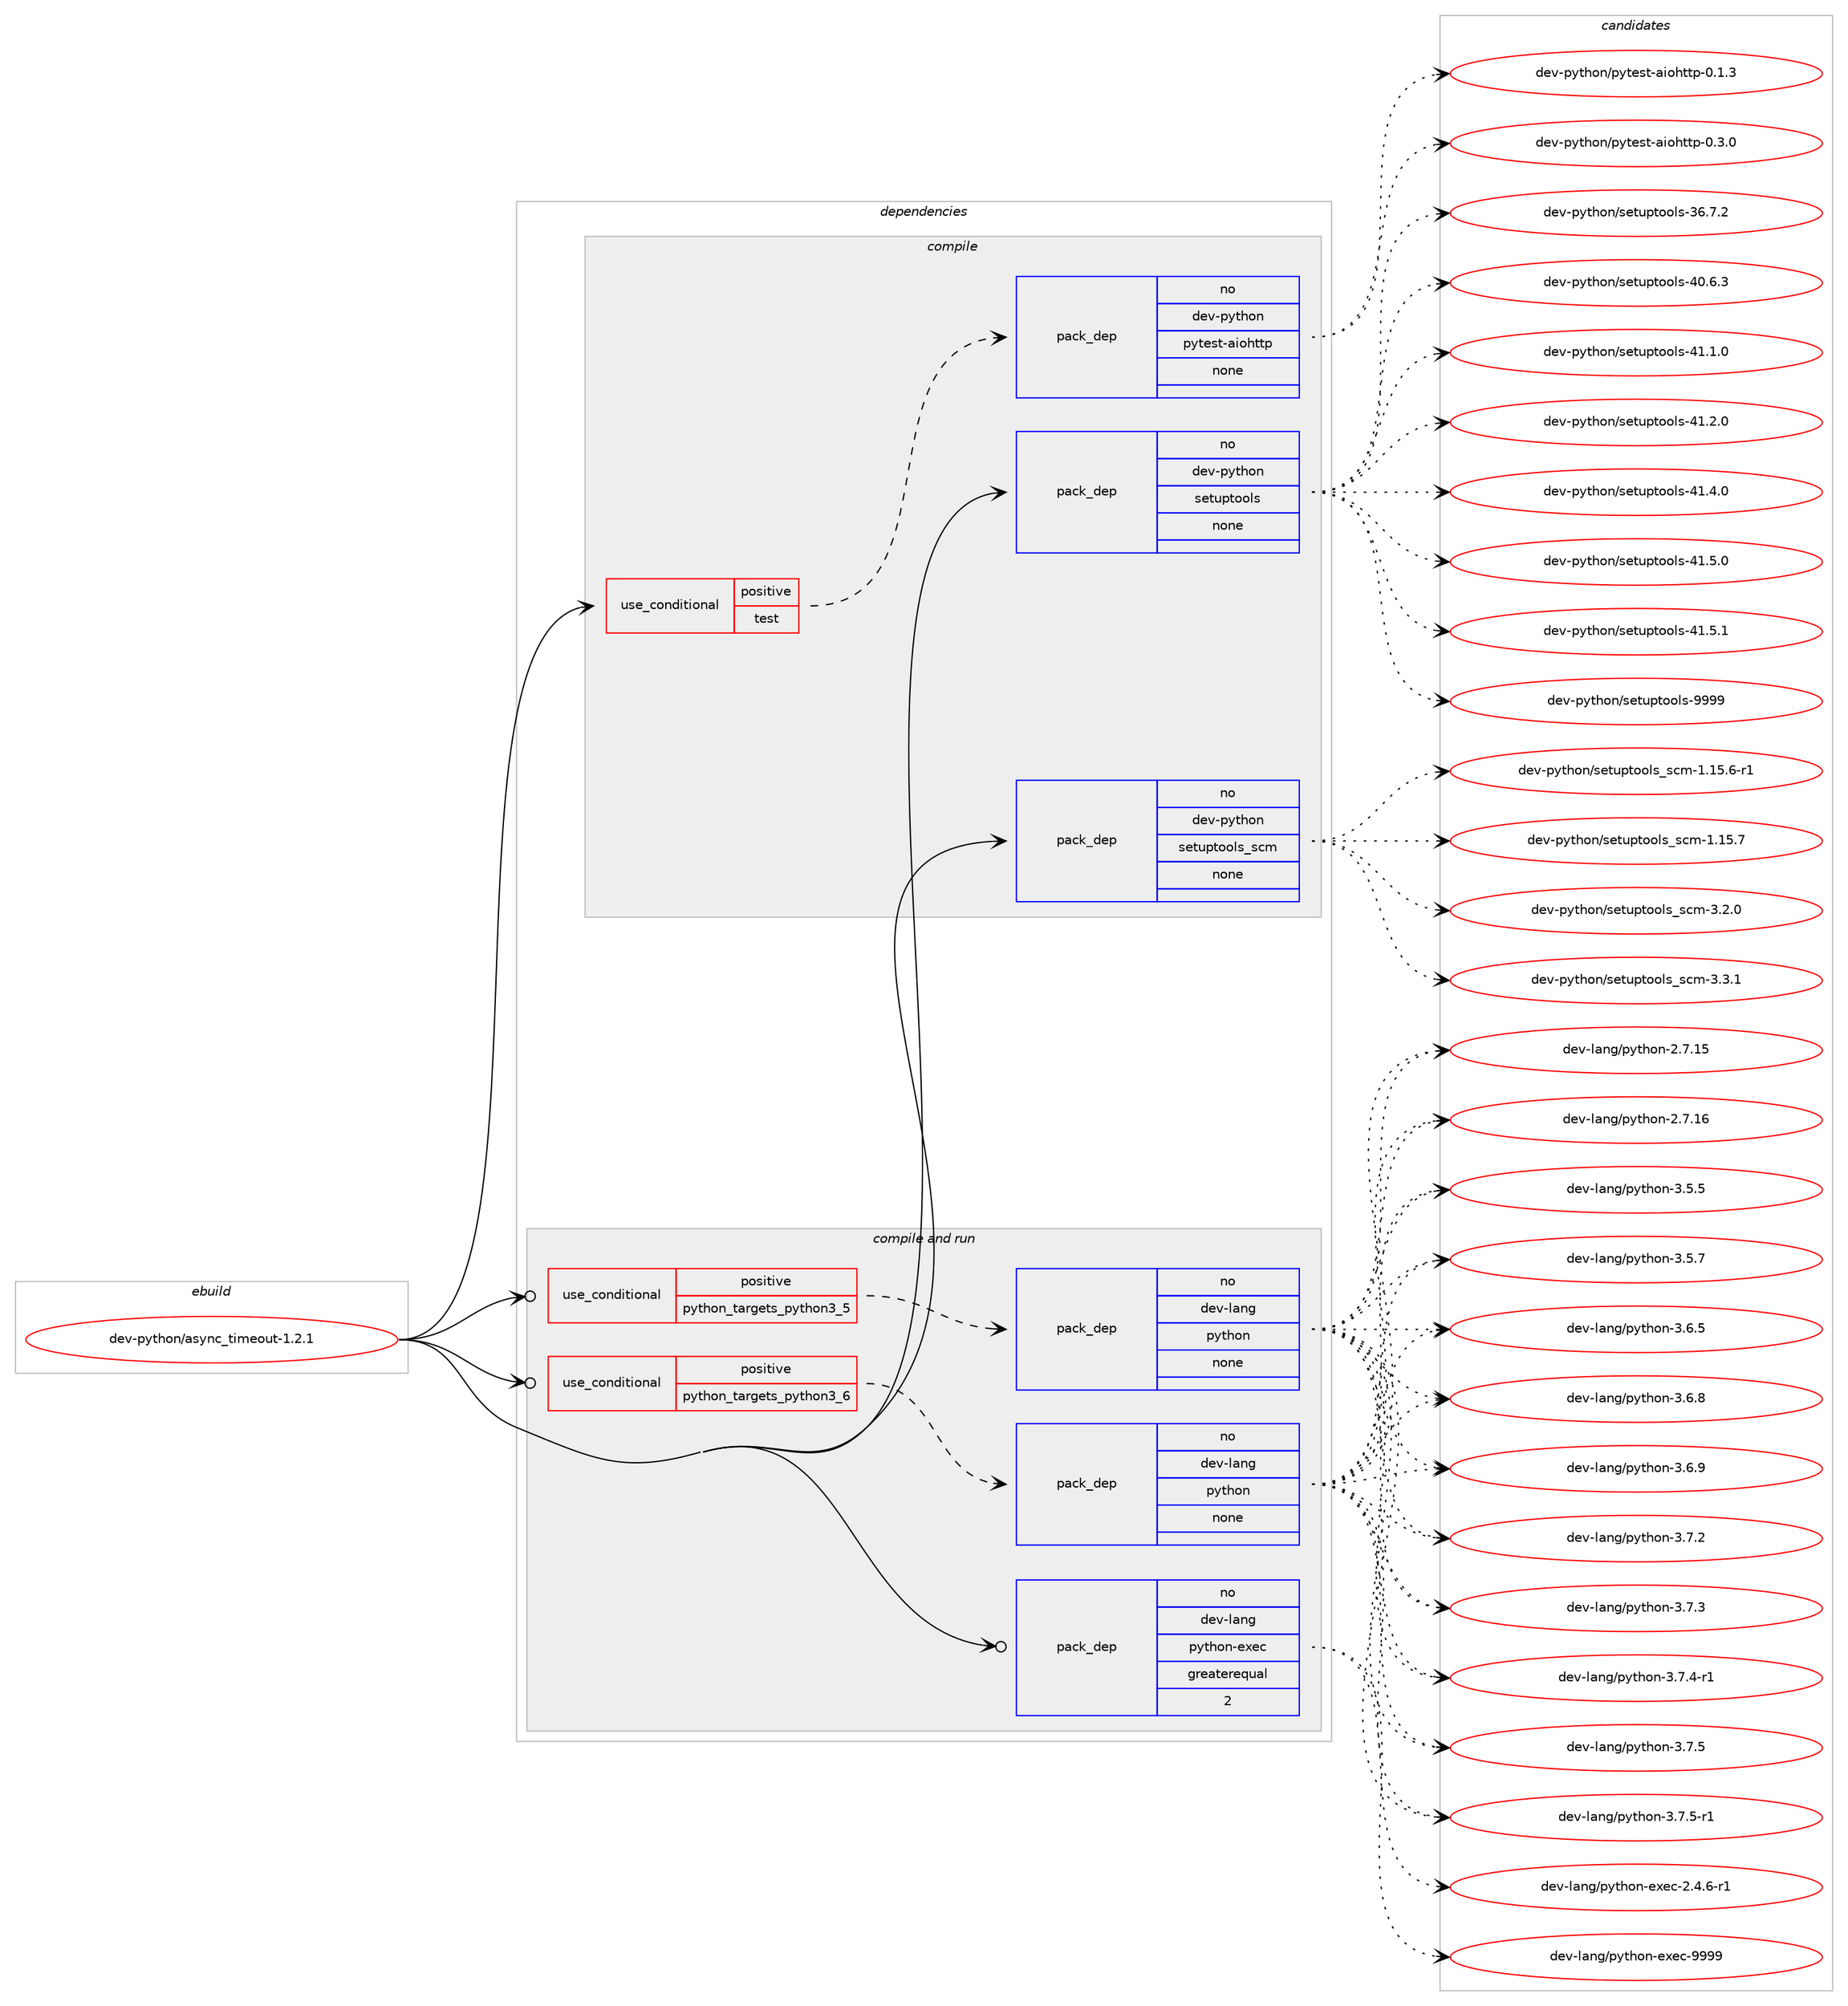digraph prolog {

# *************
# Graph options
# *************

newrank=true;
concentrate=true;
compound=true;
graph [rankdir=LR,fontname=Helvetica,fontsize=10,ranksep=1.5];#, ranksep=2.5, nodesep=0.2];
edge  [arrowhead=vee];
node  [fontname=Helvetica,fontsize=10];

# **********
# The ebuild
# **********

subgraph cluster_leftcol {
color=gray;
rank=same;
label=<<i>ebuild</i>>;
id [label="dev-python/async_timeout-1.2.1", color=red, width=4, href="../dev-python/async_timeout-1.2.1.svg"];
}

# ****************
# The dependencies
# ****************

subgraph cluster_midcol {
color=gray;
label=<<i>dependencies</i>>;
subgraph cluster_compile {
fillcolor="#eeeeee";
style=filled;
label=<<i>compile</i>>;
subgraph cond136403 {
dependency595112 [label=<<TABLE BORDER="0" CELLBORDER="1" CELLSPACING="0" CELLPADDING="4"><TR><TD ROWSPAN="3" CELLPADDING="10">use_conditional</TD></TR><TR><TD>positive</TD></TR><TR><TD>test</TD></TR></TABLE>>, shape=none, color=red];
subgraph pack446937 {
dependency595113 [label=<<TABLE BORDER="0" CELLBORDER="1" CELLSPACING="0" CELLPADDING="4" WIDTH="220"><TR><TD ROWSPAN="6" CELLPADDING="30">pack_dep</TD></TR><TR><TD WIDTH="110">no</TD></TR><TR><TD>dev-python</TD></TR><TR><TD>pytest-aiohttp</TD></TR><TR><TD>none</TD></TR><TR><TD></TD></TR></TABLE>>, shape=none, color=blue];
}
dependency595112:e -> dependency595113:w [weight=20,style="dashed",arrowhead="vee"];
}
id:e -> dependency595112:w [weight=20,style="solid",arrowhead="vee"];
subgraph pack446938 {
dependency595114 [label=<<TABLE BORDER="0" CELLBORDER="1" CELLSPACING="0" CELLPADDING="4" WIDTH="220"><TR><TD ROWSPAN="6" CELLPADDING="30">pack_dep</TD></TR><TR><TD WIDTH="110">no</TD></TR><TR><TD>dev-python</TD></TR><TR><TD>setuptools</TD></TR><TR><TD>none</TD></TR><TR><TD></TD></TR></TABLE>>, shape=none, color=blue];
}
id:e -> dependency595114:w [weight=20,style="solid",arrowhead="vee"];
subgraph pack446939 {
dependency595115 [label=<<TABLE BORDER="0" CELLBORDER="1" CELLSPACING="0" CELLPADDING="4" WIDTH="220"><TR><TD ROWSPAN="6" CELLPADDING="30">pack_dep</TD></TR><TR><TD WIDTH="110">no</TD></TR><TR><TD>dev-python</TD></TR><TR><TD>setuptools_scm</TD></TR><TR><TD>none</TD></TR><TR><TD></TD></TR></TABLE>>, shape=none, color=blue];
}
id:e -> dependency595115:w [weight=20,style="solid",arrowhead="vee"];
}
subgraph cluster_compileandrun {
fillcolor="#eeeeee";
style=filled;
label=<<i>compile and run</i>>;
subgraph cond136404 {
dependency595116 [label=<<TABLE BORDER="0" CELLBORDER="1" CELLSPACING="0" CELLPADDING="4"><TR><TD ROWSPAN="3" CELLPADDING="10">use_conditional</TD></TR><TR><TD>positive</TD></TR><TR><TD>python_targets_python3_5</TD></TR></TABLE>>, shape=none, color=red];
subgraph pack446940 {
dependency595117 [label=<<TABLE BORDER="0" CELLBORDER="1" CELLSPACING="0" CELLPADDING="4" WIDTH="220"><TR><TD ROWSPAN="6" CELLPADDING="30">pack_dep</TD></TR><TR><TD WIDTH="110">no</TD></TR><TR><TD>dev-lang</TD></TR><TR><TD>python</TD></TR><TR><TD>none</TD></TR><TR><TD></TD></TR></TABLE>>, shape=none, color=blue];
}
dependency595116:e -> dependency595117:w [weight=20,style="dashed",arrowhead="vee"];
}
id:e -> dependency595116:w [weight=20,style="solid",arrowhead="odotvee"];
subgraph cond136405 {
dependency595118 [label=<<TABLE BORDER="0" CELLBORDER="1" CELLSPACING="0" CELLPADDING="4"><TR><TD ROWSPAN="3" CELLPADDING="10">use_conditional</TD></TR><TR><TD>positive</TD></TR><TR><TD>python_targets_python3_6</TD></TR></TABLE>>, shape=none, color=red];
subgraph pack446941 {
dependency595119 [label=<<TABLE BORDER="0" CELLBORDER="1" CELLSPACING="0" CELLPADDING="4" WIDTH="220"><TR><TD ROWSPAN="6" CELLPADDING="30">pack_dep</TD></TR><TR><TD WIDTH="110">no</TD></TR><TR><TD>dev-lang</TD></TR><TR><TD>python</TD></TR><TR><TD>none</TD></TR><TR><TD></TD></TR></TABLE>>, shape=none, color=blue];
}
dependency595118:e -> dependency595119:w [weight=20,style="dashed",arrowhead="vee"];
}
id:e -> dependency595118:w [weight=20,style="solid",arrowhead="odotvee"];
subgraph pack446942 {
dependency595120 [label=<<TABLE BORDER="0" CELLBORDER="1" CELLSPACING="0" CELLPADDING="4" WIDTH="220"><TR><TD ROWSPAN="6" CELLPADDING="30">pack_dep</TD></TR><TR><TD WIDTH="110">no</TD></TR><TR><TD>dev-lang</TD></TR><TR><TD>python-exec</TD></TR><TR><TD>greaterequal</TD></TR><TR><TD>2</TD></TR></TABLE>>, shape=none, color=blue];
}
id:e -> dependency595120:w [weight=20,style="solid",arrowhead="odotvee"];
}
subgraph cluster_run {
fillcolor="#eeeeee";
style=filled;
label=<<i>run</i>>;
}
}

# **************
# The candidates
# **************

subgraph cluster_choices {
rank=same;
color=gray;
label=<<i>candidates</i>>;

subgraph choice446937 {
color=black;
nodesep=1;
choice10010111845112121116104111110471121211161011151164597105111104116116112454846494651 [label="dev-python/pytest-aiohttp-0.1.3", color=red, width=4,href="../dev-python/pytest-aiohttp-0.1.3.svg"];
choice10010111845112121116104111110471121211161011151164597105111104116116112454846514648 [label="dev-python/pytest-aiohttp-0.3.0", color=red, width=4,href="../dev-python/pytest-aiohttp-0.3.0.svg"];
dependency595113:e -> choice10010111845112121116104111110471121211161011151164597105111104116116112454846494651:w [style=dotted,weight="100"];
dependency595113:e -> choice10010111845112121116104111110471121211161011151164597105111104116116112454846514648:w [style=dotted,weight="100"];
}
subgraph choice446938 {
color=black;
nodesep=1;
choice100101118451121211161041111104711510111611711211611111110811545515446554650 [label="dev-python/setuptools-36.7.2", color=red, width=4,href="../dev-python/setuptools-36.7.2.svg"];
choice100101118451121211161041111104711510111611711211611111110811545524846544651 [label="dev-python/setuptools-40.6.3", color=red, width=4,href="../dev-python/setuptools-40.6.3.svg"];
choice100101118451121211161041111104711510111611711211611111110811545524946494648 [label="dev-python/setuptools-41.1.0", color=red, width=4,href="../dev-python/setuptools-41.1.0.svg"];
choice100101118451121211161041111104711510111611711211611111110811545524946504648 [label="dev-python/setuptools-41.2.0", color=red, width=4,href="../dev-python/setuptools-41.2.0.svg"];
choice100101118451121211161041111104711510111611711211611111110811545524946524648 [label="dev-python/setuptools-41.4.0", color=red, width=4,href="../dev-python/setuptools-41.4.0.svg"];
choice100101118451121211161041111104711510111611711211611111110811545524946534648 [label="dev-python/setuptools-41.5.0", color=red, width=4,href="../dev-python/setuptools-41.5.0.svg"];
choice100101118451121211161041111104711510111611711211611111110811545524946534649 [label="dev-python/setuptools-41.5.1", color=red, width=4,href="../dev-python/setuptools-41.5.1.svg"];
choice10010111845112121116104111110471151011161171121161111111081154557575757 [label="dev-python/setuptools-9999", color=red, width=4,href="../dev-python/setuptools-9999.svg"];
dependency595114:e -> choice100101118451121211161041111104711510111611711211611111110811545515446554650:w [style=dotted,weight="100"];
dependency595114:e -> choice100101118451121211161041111104711510111611711211611111110811545524846544651:w [style=dotted,weight="100"];
dependency595114:e -> choice100101118451121211161041111104711510111611711211611111110811545524946494648:w [style=dotted,weight="100"];
dependency595114:e -> choice100101118451121211161041111104711510111611711211611111110811545524946504648:w [style=dotted,weight="100"];
dependency595114:e -> choice100101118451121211161041111104711510111611711211611111110811545524946524648:w [style=dotted,weight="100"];
dependency595114:e -> choice100101118451121211161041111104711510111611711211611111110811545524946534648:w [style=dotted,weight="100"];
dependency595114:e -> choice100101118451121211161041111104711510111611711211611111110811545524946534649:w [style=dotted,weight="100"];
dependency595114:e -> choice10010111845112121116104111110471151011161171121161111111081154557575757:w [style=dotted,weight="100"];
}
subgraph choice446939 {
color=black;
nodesep=1;
choice10010111845112121116104111110471151011161171121161111111081159511599109454946495346544511449 [label="dev-python/setuptools_scm-1.15.6-r1", color=red, width=4,href="../dev-python/setuptools_scm-1.15.6-r1.svg"];
choice1001011184511212111610411111047115101116117112116111111108115951159910945494649534655 [label="dev-python/setuptools_scm-1.15.7", color=red, width=4,href="../dev-python/setuptools_scm-1.15.7.svg"];
choice10010111845112121116104111110471151011161171121161111111081159511599109455146504648 [label="dev-python/setuptools_scm-3.2.0", color=red, width=4,href="../dev-python/setuptools_scm-3.2.0.svg"];
choice10010111845112121116104111110471151011161171121161111111081159511599109455146514649 [label="dev-python/setuptools_scm-3.3.1", color=red, width=4,href="../dev-python/setuptools_scm-3.3.1.svg"];
dependency595115:e -> choice10010111845112121116104111110471151011161171121161111111081159511599109454946495346544511449:w [style=dotted,weight="100"];
dependency595115:e -> choice1001011184511212111610411111047115101116117112116111111108115951159910945494649534655:w [style=dotted,weight="100"];
dependency595115:e -> choice10010111845112121116104111110471151011161171121161111111081159511599109455146504648:w [style=dotted,weight="100"];
dependency595115:e -> choice10010111845112121116104111110471151011161171121161111111081159511599109455146514649:w [style=dotted,weight="100"];
}
subgraph choice446940 {
color=black;
nodesep=1;
choice10010111845108971101034711212111610411111045504655464953 [label="dev-lang/python-2.7.15", color=red, width=4,href="../dev-lang/python-2.7.15.svg"];
choice10010111845108971101034711212111610411111045504655464954 [label="dev-lang/python-2.7.16", color=red, width=4,href="../dev-lang/python-2.7.16.svg"];
choice100101118451089711010347112121116104111110455146534653 [label="dev-lang/python-3.5.5", color=red, width=4,href="../dev-lang/python-3.5.5.svg"];
choice100101118451089711010347112121116104111110455146534655 [label="dev-lang/python-3.5.7", color=red, width=4,href="../dev-lang/python-3.5.7.svg"];
choice100101118451089711010347112121116104111110455146544653 [label="dev-lang/python-3.6.5", color=red, width=4,href="../dev-lang/python-3.6.5.svg"];
choice100101118451089711010347112121116104111110455146544656 [label="dev-lang/python-3.6.8", color=red, width=4,href="../dev-lang/python-3.6.8.svg"];
choice100101118451089711010347112121116104111110455146544657 [label="dev-lang/python-3.6.9", color=red, width=4,href="../dev-lang/python-3.6.9.svg"];
choice100101118451089711010347112121116104111110455146554650 [label="dev-lang/python-3.7.2", color=red, width=4,href="../dev-lang/python-3.7.2.svg"];
choice100101118451089711010347112121116104111110455146554651 [label="dev-lang/python-3.7.3", color=red, width=4,href="../dev-lang/python-3.7.3.svg"];
choice1001011184510897110103471121211161041111104551465546524511449 [label="dev-lang/python-3.7.4-r1", color=red, width=4,href="../dev-lang/python-3.7.4-r1.svg"];
choice100101118451089711010347112121116104111110455146554653 [label="dev-lang/python-3.7.5", color=red, width=4,href="../dev-lang/python-3.7.5.svg"];
choice1001011184510897110103471121211161041111104551465546534511449 [label="dev-lang/python-3.7.5-r1", color=red, width=4,href="../dev-lang/python-3.7.5-r1.svg"];
dependency595117:e -> choice10010111845108971101034711212111610411111045504655464953:w [style=dotted,weight="100"];
dependency595117:e -> choice10010111845108971101034711212111610411111045504655464954:w [style=dotted,weight="100"];
dependency595117:e -> choice100101118451089711010347112121116104111110455146534653:w [style=dotted,weight="100"];
dependency595117:e -> choice100101118451089711010347112121116104111110455146534655:w [style=dotted,weight="100"];
dependency595117:e -> choice100101118451089711010347112121116104111110455146544653:w [style=dotted,weight="100"];
dependency595117:e -> choice100101118451089711010347112121116104111110455146544656:w [style=dotted,weight="100"];
dependency595117:e -> choice100101118451089711010347112121116104111110455146544657:w [style=dotted,weight="100"];
dependency595117:e -> choice100101118451089711010347112121116104111110455146554650:w [style=dotted,weight="100"];
dependency595117:e -> choice100101118451089711010347112121116104111110455146554651:w [style=dotted,weight="100"];
dependency595117:e -> choice1001011184510897110103471121211161041111104551465546524511449:w [style=dotted,weight="100"];
dependency595117:e -> choice100101118451089711010347112121116104111110455146554653:w [style=dotted,weight="100"];
dependency595117:e -> choice1001011184510897110103471121211161041111104551465546534511449:w [style=dotted,weight="100"];
}
subgraph choice446941 {
color=black;
nodesep=1;
choice10010111845108971101034711212111610411111045504655464953 [label="dev-lang/python-2.7.15", color=red, width=4,href="../dev-lang/python-2.7.15.svg"];
choice10010111845108971101034711212111610411111045504655464954 [label="dev-lang/python-2.7.16", color=red, width=4,href="../dev-lang/python-2.7.16.svg"];
choice100101118451089711010347112121116104111110455146534653 [label="dev-lang/python-3.5.5", color=red, width=4,href="../dev-lang/python-3.5.5.svg"];
choice100101118451089711010347112121116104111110455146534655 [label="dev-lang/python-3.5.7", color=red, width=4,href="../dev-lang/python-3.5.7.svg"];
choice100101118451089711010347112121116104111110455146544653 [label="dev-lang/python-3.6.5", color=red, width=4,href="../dev-lang/python-3.6.5.svg"];
choice100101118451089711010347112121116104111110455146544656 [label="dev-lang/python-3.6.8", color=red, width=4,href="../dev-lang/python-3.6.8.svg"];
choice100101118451089711010347112121116104111110455146544657 [label="dev-lang/python-3.6.9", color=red, width=4,href="../dev-lang/python-3.6.9.svg"];
choice100101118451089711010347112121116104111110455146554650 [label="dev-lang/python-3.7.2", color=red, width=4,href="../dev-lang/python-3.7.2.svg"];
choice100101118451089711010347112121116104111110455146554651 [label="dev-lang/python-3.7.3", color=red, width=4,href="../dev-lang/python-3.7.3.svg"];
choice1001011184510897110103471121211161041111104551465546524511449 [label="dev-lang/python-3.7.4-r1", color=red, width=4,href="../dev-lang/python-3.7.4-r1.svg"];
choice100101118451089711010347112121116104111110455146554653 [label="dev-lang/python-3.7.5", color=red, width=4,href="../dev-lang/python-3.7.5.svg"];
choice1001011184510897110103471121211161041111104551465546534511449 [label="dev-lang/python-3.7.5-r1", color=red, width=4,href="../dev-lang/python-3.7.5-r1.svg"];
dependency595119:e -> choice10010111845108971101034711212111610411111045504655464953:w [style=dotted,weight="100"];
dependency595119:e -> choice10010111845108971101034711212111610411111045504655464954:w [style=dotted,weight="100"];
dependency595119:e -> choice100101118451089711010347112121116104111110455146534653:w [style=dotted,weight="100"];
dependency595119:e -> choice100101118451089711010347112121116104111110455146534655:w [style=dotted,weight="100"];
dependency595119:e -> choice100101118451089711010347112121116104111110455146544653:w [style=dotted,weight="100"];
dependency595119:e -> choice100101118451089711010347112121116104111110455146544656:w [style=dotted,weight="100"];
dependency595119:e -> choice100101118451089711010347112121116104111110455146544657:w [style=dotted,weight="100"];
dependency595119:e -> choice100101118451089711010347112121116104111110455146554650:w [style=dotted,weight="100"];
dependency595119:e -> choice100101118451089711010347112121116104111110455146554651:w [style=dotted,weight="100"];
dependency595119:e -> choice1001011184510897110103471121211161041111104551465546524511449:w [style=dotted,weight="100"];
dependency595119:e -> choice100101118451089711010347112121116104111110455146554653:w [style=dotted,weight="100"];
dependency595119:e -> choice1001011184510897110103471121211161041111104551465546534511449:w [style=dotted,weight="100"];
}
subgraph choice446942 {
color=black;
nodesep=1;
choice10010111845108971101034711212111610411111045101120101994550465246544511449 [label="dev-lang/python-exec-2.4.6-r1", color=red, width=4,href="../dev-lang/python-exec-2.4.6-r1.svg"];
choice10010111845108971101034711212111610411111045101120101994557575757 [label="dev-lang/python-exec-9999", color=red, width=4,href="../dev-lang/python-exec-9999.svg"];
dependency595120:e -> choice10010111845108971101034711212111610411111045101120101994550465246544511449:w [style=dotted,weight="100"];
dependency595120:e -> choice10010111845108971101034711212111610411111045101120101994557575757:w [style=dotted,weight="100"];
}
}

}
